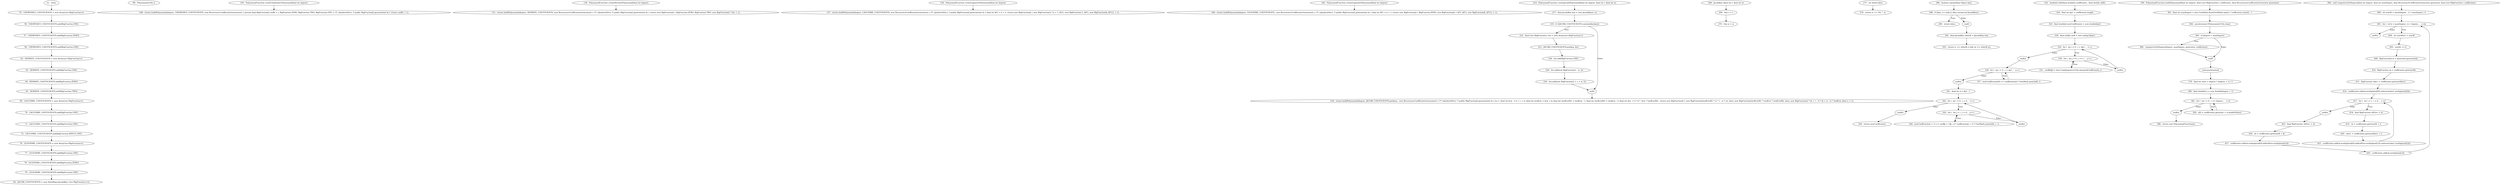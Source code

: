 digraph PolynomialsUtils_CFG {
  // graph-vertices
  v1  [label="51:  static"];
  v2  [label="55:  CHEBYSHEV_COEFFICIENTS = new ArrayList<BigFraction>()"];
  v3  [label="56:  CHEBYSHEV_COEFFICIENTS.add(BigFraction.ONE)"];
  v4  [label="57:  CHEBYSHEV_COEFFICIENTS.add(BigFraction.ZERO)"];
  v5  [label="58:  CHEBYSHEV_COEFFICIENTS.add(BigFraction.ONE)"];
  v6  [label="62:  HERMITE_COEFFICIENTS = new ArrayList<BigFraction>()"];
  v7  [label="63:  HERMITE_COEFFICIENTS.add(BigFraction.ONE)"];
  v8  [label="64:  HERMITE_COEFFICIENTS.add(BigFraction.ZERO)"];
  v9  [label="65:  HERMITE_COEFFICIENTS.add(BigFraction.TWO)"];
  v10  [label="69:  LAGUERRE_COEFFICIENTS = new ArrayList<BigFraction>()"];
  v11  [label="70:  LAGUERRE_COEFFICIENTS.add(BigFraction.ONE)"];
  v12  [label="71:  LAGUERRE_COEFFICIENTS.add(BigFraction.ONE)"];
  v13  [label="72:  LAGUERRE_COEFFICIENTS.add(BigFraction.MINUS_ONE)"];
  v14  [label="76:  LEGENDRE_COEFFICIENTS = new ArrayList<BigFraction>()"];
  v15  [label="77:  LEGENDRE_COEFFICIENTS.add(BigFraction.ONE)"];
  v16  [label="78:  LEGENDRE_COEFFICIENTS.add(BigFraction.ZERO)"];
  v17  [label="79:  LEGENDRE_COEFFICIENTS.add(BigFraction.ONE)"];
  v18  [label="82:  JACOBI_COEFFICIENTS = new HashMap<JacobiKey, List<BigFraction>>()"];
  v19  [label="89:  PolynomialsUtils ()"];
  v20  [label="105:  PolynomialFunction createChebyshevPolynomial(final int degree)"];
  v21  [label="106:  return buildPolynomial(degree, CHEBYSHEV_COEFFICIENTS, new RecurrenceCoefficientsGenerator() { private final BigFraction[] coeffs = { BigFraction.ZERO, BigFraction.TWO, BigFraction.ONE }; /** {@inheritDoc} */ public BigFraction[] generate(int k) { return coeffs; } });"];
  v22  [label="130:  PolynomialFunction createHermitePolynomial(final int degree)"];
  v23  [label="131:  return buildPolynomial(degree, HERMITE_COEFFICIENTS, new RecurrenceCoefficientsGenerator() { /** {@inheritDoc} */ public BigFraction[] generate(int k) { return new BigFraction[] { BigFraction.ZERO, BigFraction.TWO, new BigFraction(2 * k)}; } });"];
  v24  [label="156:  PolynomialFunction createLaguerrePolynomial(final int degree)"];
  v25  [label="157:  return buildPolynomial(degree, LAGUERRE_COEFFICIENTS, new RecurrenceCoefficientsGenerator() { /** {@inheritDoc} */ public BigFraction[] generate(int k) { final int kP1 = k + 1; return new BigFraction[] { new BigFraction(2 * k + 1, kP1), new BigFraction(-1, kP1), new BigFraction(k, kP1)}; } });"];
  v26  [label="183:  PolynomialFunction createLegendrePolynomial(final int degree)"];
  v27  [label="184:  return buildPolynomial(degree, LEGENDRE_COEFFICIENTS,  new RecurrenceCoefficientsGenerator() { /** {@inheritDoc} */ public BigFraction[] generate(int k) { final int kP1 = k + 1; return new BigFraction[] { BigFraction.ZERO, new BigFraction(k + kP1, kP1), new BigFraction(k, kP1)}; } });"];
  v28  [label="214:  PolynomialFunction createJacobiPolynomial(final int degree, final int v, final int w)"];
  v29  [label="217:  final JacobiKey key = new JacobiKey(v, w)"];
  v30  [label="219:  if (!JACOBI_COEFFICIENTS.containsKey(key))"];
  v31  [label="222:  final List<BigFraction> list = new ArrayList<BigFraction>()"];
  v32  [label="223:  JACOBI_COEFFICIENTS.put(key, list)"];
  v33  [label="226:  list.add(BigFraction.ONE)"];
  v34  [label="229:  list.add(new BigFraction(v - w, 2))"];
  v35  [label="230:  list.add(new BigFraction(2 + v + w, 2))"];
  v36  [label="endif"];
  v37  [label="234:  return buildPolynomial(degree, JACOBI_COEFFICIENTS.get(key),  new RecurrenceCoefficientsGenerator() { /** {@inheritDoc} */ public BigFraction[] generate(int k) { k++; final int kvw  = k + v + w; final int twoKvw = kvw + k; final int twoKvwM1 = twoKvw - 1; final int twoKvwM2 = twoKvw - 2; final int den  = 2 * k *  kvw * twoKvwM2;  return new BigFraction[] { new BigFraction(twoKvwM1 * (v * v - w * w), den), new BigFraction(twoKvwM1 * twoKvw * twoKvwM2, den), new BigFraction(2 * (k + v - 1) * (k + w - 1) * twoKvw, den) }; } });"];
  v38  [label="268:  JacobiKey (final int v, final int w)"];
  v39  [label="269:  this.v = v"];
  v40  [label="270:  this.w = w"];
  v41  [label="277:  int hashCode()"];
  v42  [label="278:  return (v << 16) ^ w;"];
  v43  [label="286:  boolean equals(final Object key)"];
  v44  [label="288:  if ((key == null) || !(key instanceof JacobiKey))"];
  v45  [label="289:  return false;"];
  v46  [label="endif"];
  v47  [label="292:  final JacobiKey otherK = (JacobiKey) key"];
  v48  [label="293:  return (v == otherK.v) && (w == otherK.w);"];
  v49  [label="322:  double[] shift(final double[] coefficients,  final double shift)"];
  v50  [label="324:  final int dp1 = coefficients.length"];
  v51  [label="325:  final double[] newCoefficients = new double[dp1]"];
  v52  [label="328:  final int[][] coeff = new int[dp1][dp1]"];
  v53  [label="329:  for (  int i = 0 ; i < dp1 ;   i++)"];
  v56  [label="endfor"];
  v57  [label="330:  for (  int j = 0 ; j <= i ;   j++)"];
  v60  [label="endfor"];
  v61  [label="331:  coeff[i][j] = (int) CombinatoricsUtils.binomialCoefficient(i, j)"];
  v62  [label="336:  for (  int i = 0 ; i < dp1 ;   i++)"];
  v65  [label="endfor"];
  v66  [label="337:  newCoefficients[0] += coefficients[i] * FastMath.pow(shift, i)"];
  v67  [label="341:  final int d = dp1 - 1"];
  v68  [label="342:  for (  int i = 0 ; i < d ;   i++)"];
  v71  [label="endfor"];
  v72  [label="343:  for (  int j = i ; j < d ;   j++)"];
  v75  [label="endfor"];
  v76  [label="344:  newCoefficients[i + 1] += coeff[j + 1][j - i] * coefficients[j + 1] * FastMath.pow(shift, j - i)"];
  v77  [label="349:  return newCoefficients;"];
  v78  [label="359:  PolynomialFunction buildPolynomial(final int degree, final List<BigFraction> coefficients, final RecurrenceCoefficientsGenerator generator)"];
  v79  [label="363:  final int maxDegree = (int) FastMath.floor(FastMath.sqrt(2 * coefficients.size())) - 1"];
  v80  [label="364:  synchronized (PolynomialsUtils.class)"];
  v81  [label="365:  if (degree > maxDegree)"];
  v82  [label="366:  computeUpToDegree(degree, maxDegree, generator, coefficients)"];
  v83  [label="endif"];
  v84  [label="end-synchronized"];
  v85  [label="378:  final int start = degree * (degree + 1) / 2"];
  v86  [label="380:  final double[] a = new double[degree + 1]"];
  v87  [label="381:  for (  int i = 0 ; i <= degree ;   ++i)"];
  v90  [label="endfor"];
  v91  [label="382:  a[i] = coefficients.get(start + i).doubleValue()"];
  v92  [label="386:  return new PolynomialFunction(a);"];
  v93  [label="396:  void computeUpToDegree(final int degree, final int maxDegree, final RecurrenceCoefficientsGenerator generator, final List<BigFraction> coefficients)"];
  v94  [label="400:  int startK = (maxDegree - 1) * maxDegree / 2"];
  v95  [label="401:  for (  int k = maxDegree ; k < degree ;   ++k)"];
  v98  [label="endfor"];
  v99  [label="404:  int startKm1 = startK"];
  v100  [label="405:  startK += k"];
  v101  [label="408:  BigFraction[] ai = generator.generate(k)"];
  v102  [label="410:  BigFraction ck = coefficients.get(startK)"];
  v103  [label="411:  BigFraction ckm1 = coefficients.get(startKm1)"];
  v104  [label="414:  coefficients.add(ck.multiply(ai[0]).subtract(ckm1.multiply(ai[2])))"];
  v105  [label="417:  for (  int i = 1 ; i < k ;   ++i)"];
  v108  [label="endfor"];
  v109  [label="418:  final BigFraction ckPrev = ck"];
  v110  [label="419:  ck = coefficients.get(startK + i)"];
  v111  [label="420:  ckm1 = coefficients.get(startKm1 + i)"];
  v112  [label="421:  coefficients.add(ck.multiply(ai[0]).add(ckPrev.multiply(ai[1])).subtract(ckm1.multiply(ai[2])))"];
  v113  [label="425:  final BigFraction ckPrev = ck"];
  v114  [label="426:  ck = coefficients.get(startK + k)"];
  v115  [label="427:  coefficients.add(ck.multiply(ai[0]).add(ckPrev.multiply(ai[1])))"];
  v116  [label="430:  coefficients.add(ck.multiply(ai[1]))"];
  // graph-edges
  v1 -> v2;
  v2 -> v3;
  v3 -> v4;
  v4 -> v5;
  v5 -> v6;
  v6 -> v7;
  v7 -> v8;
  v8 -> v9;
  v9 -> v10;
  v10 -> v11;
  v11 -> v12;
  v12 -> v13;
  v13 -> v14;
  v14 -> v15;
  v15 -> v16;
  v16 -> v17;
  v17 -> v18;
  v20 -> v21;
  v22 -> v23;
  v24 -> v25;
  v26 -> v27;
  v28 -> v29;
  v29 -> v30;
  v30 -> v31  [label="True"];
  v31 -> v32;
  v32 -> v33;
  v33 -> v34;
  v34 -> v35;
  v35 -> v36;
  v30 -> v36  [label="False"];
  v36 -> v37;
  v38 -> v39;
  v39 -> v40;
  v41 -> v42;
  v43 -> v44;
  v44 -> v45  [label="True"];
  v44 -> v46  [label="False"];
  v46 -> v47;
  v47 -> v48;
  v49 -> v50;
  v50 -> v51;
  v51 -> v52;
  v52 -> v53;
  v53 -> v56  [label="False"];
  v53 -> v57  [label="True"];
  v57 -> v60  [label="False"];
  v57 -> v61  [label="True"];
  v61 -> v57;
  v60 -> v53;
  v56 -> v62;
  v62 -> v65  [label="False"];
  v62 -> v66  [label="True"];
  v66 -> v62;
  v65 -> v67;
  v67 -> v68;
  v68 -> v71  [label="False"];
  v68 -> v72  [label="True"];
  v72 -> v75  [label="False"];
  v72 -> v76  [label="True"];
  v76 -> v72;
  v75 -> v68;
  v71 -> v77;
  v78 -> v79;
  v79 -> v80;
  v80 -> v81;
  v81 -> v82  [label="True"];
  v82 -> v83;
  v81 -> v83  [label="False"];
  v83 -> v84;
  v84 -> v85;
  v85 -> v86;
  v86 -> v87;
  v87 -> v90  [label="False"];
  v87 -> v91  [label="True"];
  v91 -> v87;
  v90 -> v92;
  v93 -> v94;
  v94 -> v95;
  v95 -> v98  [label="False"];
  v95 -> v99  [label="True"];
  v99 -> v100;
  v100 -> v101;
  v101 -> v102;
  v102 -> v103;
  v103 -> v104;
  v104 -> v105;
  v105 -> v108  [label="False"];
  v105 -> v109  [label="True"];
  v109 -> v110;
  v110 -> v111;
  v111 -> v112;
  v112 -> v105;
  v108 -> v113;
  v113 -> v114;
  v114 -> v115;
  v115 -> v116;
  v116 -> v95;
  // end-of-graph
}
